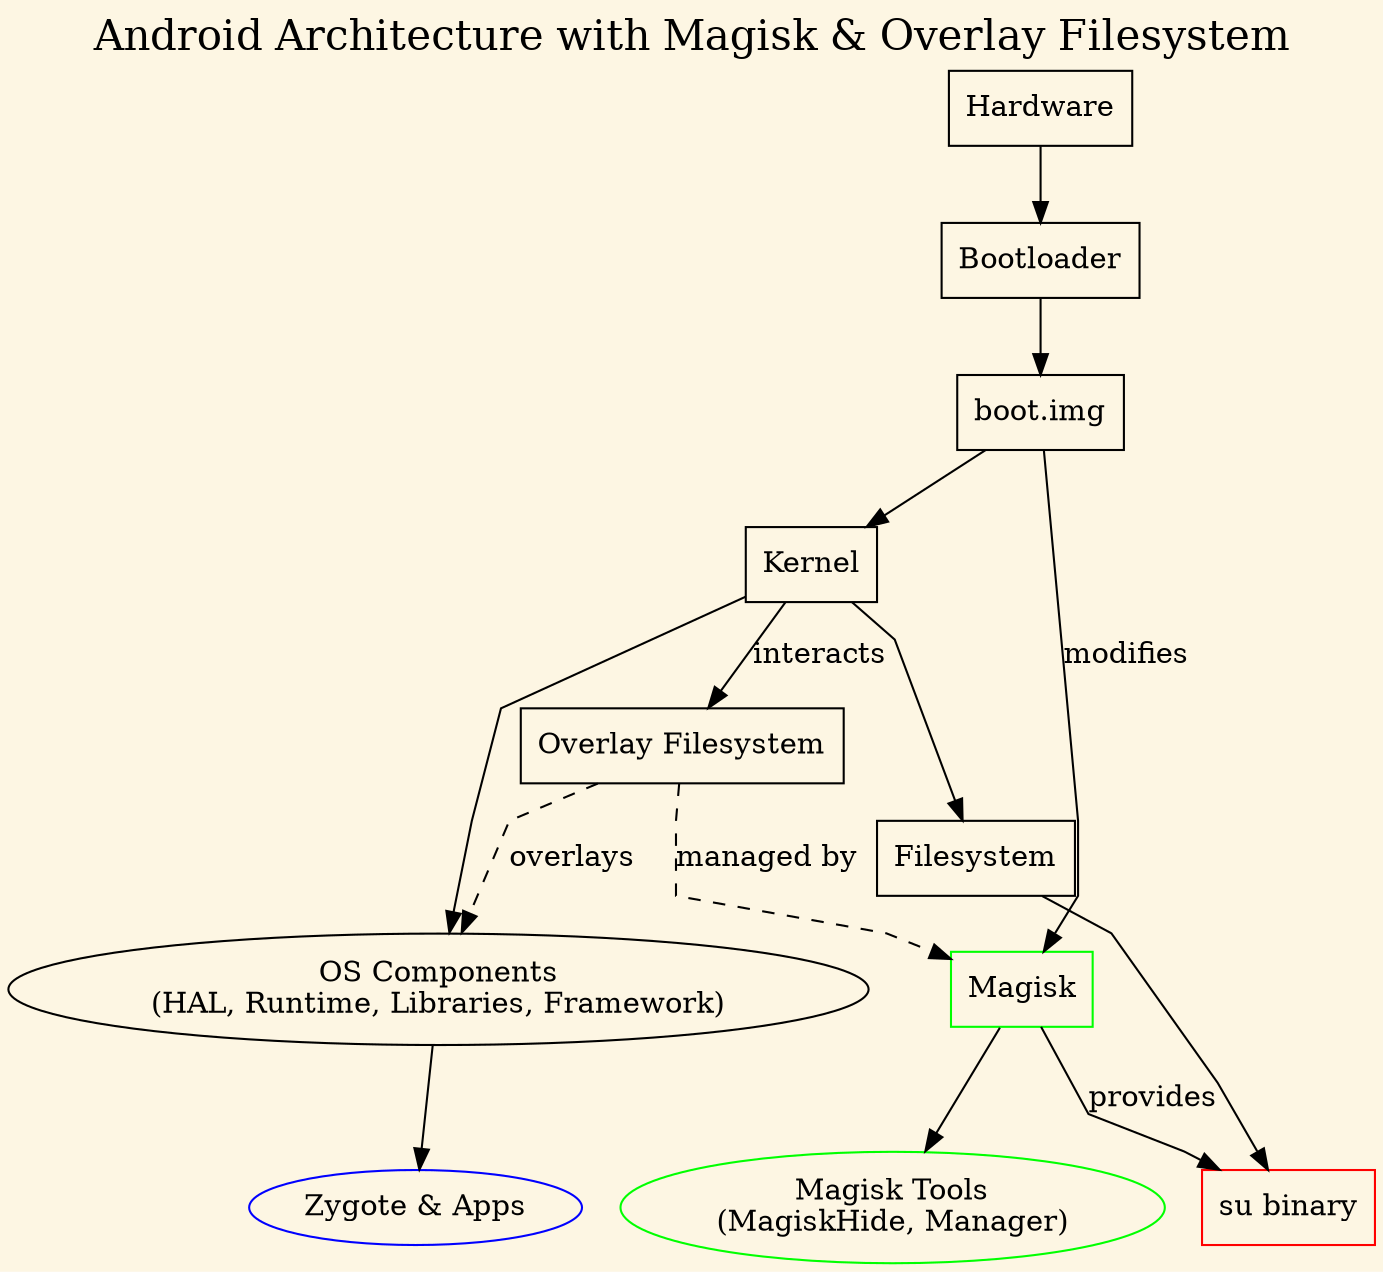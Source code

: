 digraph android_architecture_magisk {
    rankdir=TB;
    node [shape=box];
    graph [style=filled, bgcolor="#fdf6e3", splines=polyline, fontsize=12];

    // Title
    label="Android Architecture with Magisk & Overlay Filesystem";
    fontsize=20;
    fontcolor=black;
    labelloc="t"

    // Android Nodes
    hardware [label="Hardware"];
    bootloader [label="Bootloader"];
    bootimg [label="boot.img"];
    kernel [label="Kernel"];
    os_components [label="OS Components\n(HAL, Runtime, Libraries, Framework)", shape=ellipse];
    apps_zygote [label="Zygote & Apps", shape=ellipse, color=blue];
    filesystem [label="Filesystem"];
    subinary [label="su binary", color=red]; 

    // Magisk Nodes
    magisk [label="Magisk", color=green];
    magisk_tools [label="Magisk Tools\n(MagiskHide, Manager)", shape=ellipse, color=green];
    overlayfs [label="Overlay Filesystem"];

    // Edges
    hardware -> bootloader -> bootimg -> kernel;
    kernel -> os_components -> apps_zygote;
    kernel -> filesystem;
    filesystem -> subinary;

    // Magisk Edges
    bootimg -> magisk [label="modifies"];
    kernel -> overlayfs [label="interacts"];
    overlayfs -> os_components [style=dashed, label="overlays"];
    overlayfs -> magisk [style=dashed, label="managed by"];
    magisk -> subinary [label="provides"];
    magisk -> magisk_tools;

    // Additional info
    bootimg [tooltip="Contains kernel and ramdisk"];
    os_components [tooltip="Includes HAL, Runtime, Libraries, and Framework"];
    apps_zygote [tooltip="Apps are forked from Zygote"];
    subinary [tooltip="Provides root access"];
    magisk [tooltip="Root management and modules"];
    magisk_tools [tooltip="MagiskHide and Magisk Manager"];
    overlayfs [tooltip="Allows Magisk to overlay modifications without altering the original system"];
}

